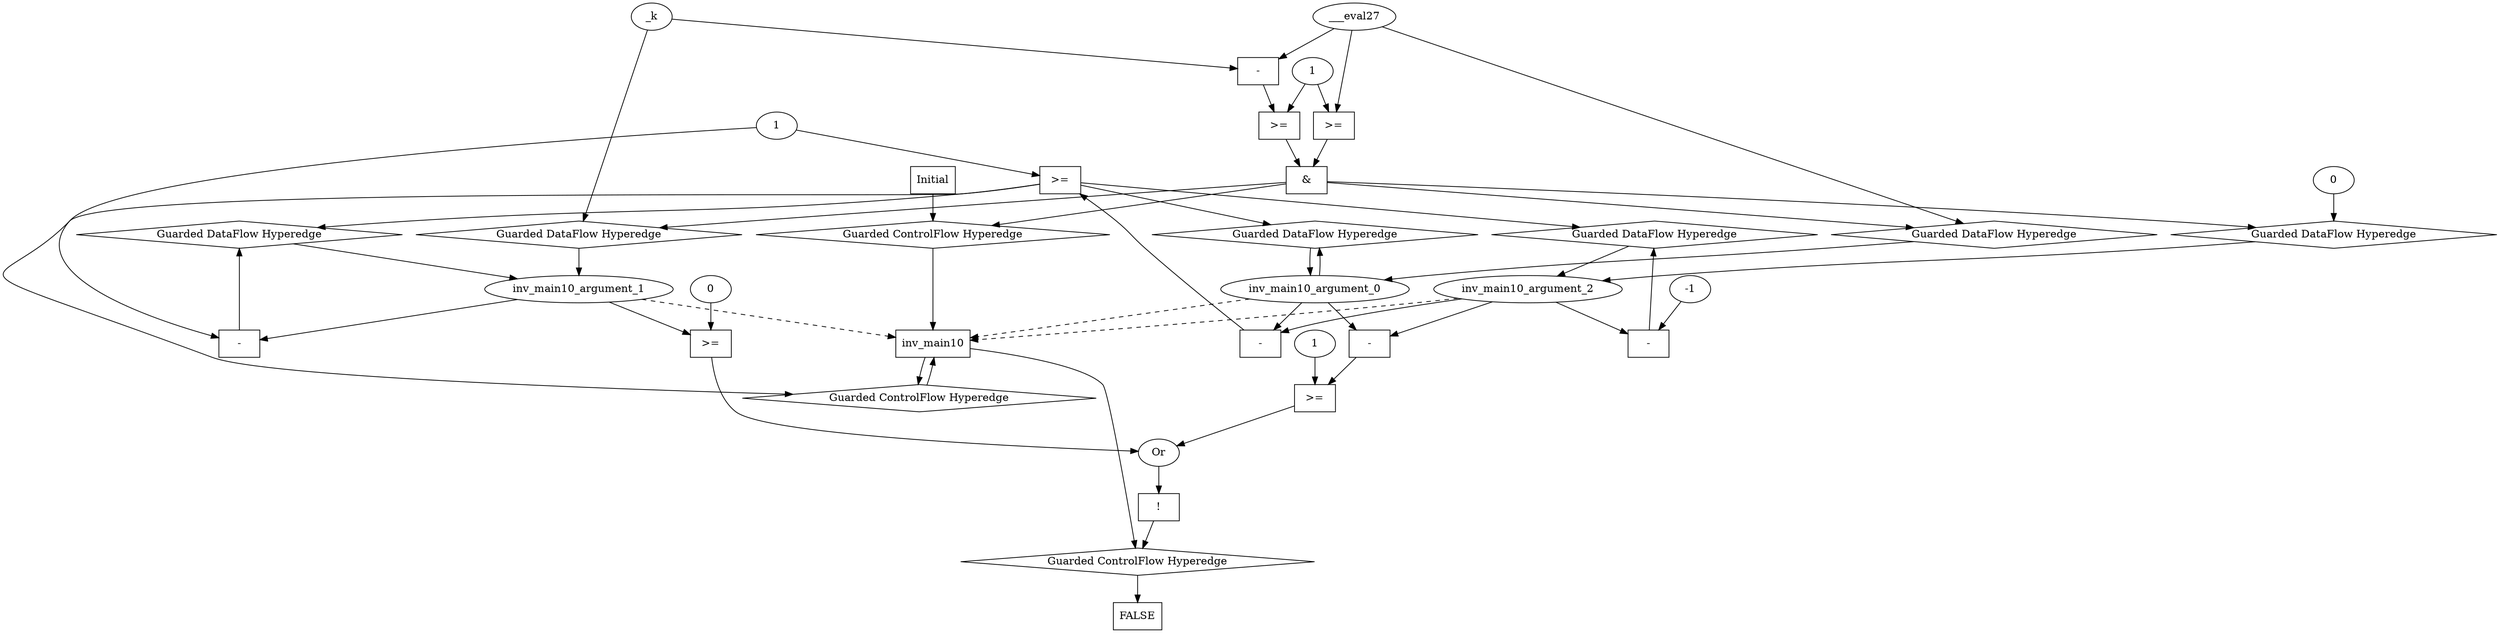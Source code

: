 digraph dag {
inv_main10 [label="inv_main10" shape="rect"];
FALSE [label="FALSE" shape="rect"];
Initial [label="Initial" shape="rect"];
ControlFowHyperEdge_0 [label="Guarded ControlFlow Hyperedge" shape="diamond"];
Initial -> ControlFowHyperEdge_0[label=""]
ControlFowHyperEdge_0 -> inv_main10[label=""]
ControlFowHyperEdge_1 [label="Guarded ControlFlow Hyperedge" shape="diamond"];
inv_main10 -> ControlFowHyperEdge_1[label=""]
ControlFowHyperEdge_1 -> inv_main10[label=""]
ControlFowHyperEdge_2 [label="Guarded ControlFlow Hyperedge" shape="diamond"];
inv_main10 -> ControlFowHyperEdge_2[label=""]
ControlFowHyperEdge_2 -> FALSE[label=""]
inv_main10_argument_0 [label="inv_main10_argument_0" shape="oval"];
inv_main10_argument_0 -> inv_main10[label="" style="dashed"]
inv_main10_argument_1 [label="inv_main10_argument_1" shape="oval"];
inv_main10_argument_1 -> inv_main10[label="" style="dashed"]
inv_main10_argument_2 [label="inv_main10_argument_2" shape="oval"];
inv_main10_argument_2 -> inv_main10[label="" style="dashed"]

xxxinv_main10___Initial_0xxx_and [label="&" shape="rect"];
xxxinv_main10___Initial_0xxxguard_0_node_0 [label=">=" shape="rect"];
xxxinv_main10___Initial_0xxxguard_0_node_1 [label="-" shape="rect"];
xxxinv_main10___Initial_0xxxguard_0_node_4 [label="1"];
xxxinv_main10___Initial_0xxxguard_0_node_1->xxxinv_main10___Initial_0xxxguard_0_node_0
xxxinv_main10___Initial_0xxxguard_0_node_4->xxxinv_main10___Initial_0xxxguard_0_node_0
xxxinv_main10___Initial_0xxxdataFlow1_node_0->xxxinv_main10___Initial_0xxxguard_0_node_1
xxxinv_main10___Initial_0xxxdataFlow_0_node_0->xxxinv_main10___Initial_0xxxguard_0_node_1

xxxinv_main10___Initial_0xxxguard_0_node_0->xxxinv_main10___Initial_0xxx_and [label=""];
xxxinv_main10___Initial_0xxxguard1_node_0 [label=">=" shape="rect"];
xxxinv_main10___Initial_0xxxdataFlow_0_node_0->xxxinv_main10___Initial_0xxxguard1_node_0
xxxinv_main10___Initial_0xxxguard_0_node_4->xxxinv_main10___Initial_0xxxguard1_node_0

xxxinv_main10___Initial_0xxxguard1_node_0->xxxinv_main10___Initial_0xxx_and [label=""];
xxxinv_main10___Initial_0xxx_and->ControlFowHyperEdge_0 [label=""];
xxxinv_main10___Initial_0xxxdataFlow_0_node_0 [label="___eval27"];

xxxinv_main10___Initial_0xxxdataFlow_0_node_0->DataFowHyperEdge_0_inv_main10_argument_0 [label=""];
xxxinv_main10___Initial_0xxxdataFlow1_node_0 [label="_k"];

xxxinv_main10___Initial_0xxxdataFlow1_node_0->DataFowHyperEdge_0_inv_main10_argument_1 [label=""];
xxxinv_main10___Initial_0xxxdataFlow2_node_0 [label="0"];

xxxinv_main10___Initial_0xxxdataFlow2_node_0->DataFowHyperEdge_0_inv_main10_argument_2 [label=""];
xxxinv_main10___inv_main10_1xxxguard_0_node_0 [label=">=" shape="rect"];
xxxinv_main10___inv_main10_1xxxguard_0_node_1 [label="-" shape="rect"];
xxxinv_main10___inv_main10_1xxxguard_0_node_1->xxxinv_main10___inv_main10_1xxxguard_0_node_0
xxxinv_main10___inv_main10_1xxxdataFlow_0_node_2->xxxinv_main10___inv_main10_1xxxguard_0_node_0
inv_main10_argument_0->xxxinv_main10___inv_main10_1xxxguard_0_node_1
inv_main10_argument_2->xxxinv_main10___inv_main10_1xxxguard_0_node_1

xxxinv_main10___inv_main10_1xxxguard_0_node_0->ControlFowHyperEdge_1 [label=""];
xxxinv_main10___inv_main10_1xxxdataFlow_0_node_0 [label="-" shape="rect"];
xxxinv_main10___inv_main10_1xxxdataFlow_0_node_2 [label="1"];
inv_main10_argument_1->xxxinv_main10___inv_main10_1xxxdataFlow_0_node_0
xxxinv_main10___inv_main10_1xxxdataFlow_0_node_2->xxxinv_main10___inv_main10_1xxxdataFlow_0_node_0

xxxinv_main10___inv_main10_1xxxdataFlow_0_node_0->DataFowHyperEdge_1_inv_main10_argument_1 [label=""];
xxxinv_main10___inv_main10_1xxxdataFlow1_node_0 [label="-" shape="rect"];
xxxinv_main10___inv_main10_1xxxdataFlow1_node_2 [label="-1"];
inv_main10_argument_2->xxxinv_main10___inv_main10_1xxxdataFlow1_node_0
xxxinv_main10___inv_main10_1xxxdataFlow1_node_2->xxxinv_main10___inv_main10_1xxxdataFlow1_node_0

xxxinv_main10___inv_main10_1xxxdataFlow1_node_0->DataFowHyperEdge_1_inv_main10_argument_2 [label=""];
xxxFALSE___inv_main10_2xxxguard_0_node_0 [label="!" shape="rect"];
xxxFALSE___inv_main10_2xxxguard_0_node_1 [label="Or"];
xxxFALSE___inv_main10_2xxxguard_0_node_2 [label=">=" shape="rect"];
xxxFALSE___inv_main10_2xxxguard_0_node_4 [label="0"];
xxxFALSE___inv_main10_2xxxguard_0_node_5 [label=">=" shape="rect"];
xxxFALSE___inv_main10_2xxxguard_0_node_6 [label="-" shape="rect"];
xxxFALSE___inv_main10_2xxxguard_0_node_9 [label="1"];
xxxFALSE___inv_main10_2xxxguard_0_node_1->xxxFALSE___inv_main10_2xxxguard_0_node_0
xxxFALSE___inv_main10_2xxxguard_0_node_2->xxxFALSE___inv_main10_2xxxguard_0_node_1
xxxFALSE___inv_main10_2xxxguard_0_node_5->xxxFALSE___inv_main10_2xxxguard_0_node_1
inv_main10_argument_1->xxxFALSE___inv_main10_2xxxguard_0_node_2
xxxFALSE___inv_main10_2xxxguard_0_node_4->xxxFALSE___inv_main10_2xxxguard_0_node_2
xxxFALSE___inv_main10_2xxxguard_0_node_6->xxxFALSE___inv_main10_2xxxguard_0_node_5
xxxFALSE___inv_main10_2xxxguard_0_node_9->xxxFALSE___inv_main10_2xxxguard_0_node_5
inv_main10_argument_0->xxxFALSE___inv_main10_2xxxguard_0_node_6
inv_main10_argument_2->xxxFALSE___inv_main10_2xxxguard_0_node_6

xxxFALSE___inv_main10_2xxxguard_0_node_0->ControlFowHyperEdge_2 [label=""];
DataFowHyperEdge_0_inv_main10_argument_0 [label="Guarded DataFlow Hyperedge" shape="diamond"];
DataFowHyperEdge_0_inv_main10_argument_0 -> inv_main10_argument_0[label=""]
xxxinv_main10___Initial_0xxx_and -> DataFowHyperEdge_0_inv_main10_argument_0[label=""]
DataFowHyperEdge_0_inv_main10_argument_1 [label="Guarded DataFlow Hyperedge" shape="diamond"];
DataFowHyperEdge_0_inv_main10_argument_1 -> inv_main10_argument_1[label=""]
xxxinv_main10___Initial_0xxx_and -> DataFowHyperEdge_0_inv_main10_argument_1[label=""]
DataFowHyperEdge_0_inv_main10_argument_2 [label="Guarded DataFlow Hyperedge" shape="diamond"];
DataFowHyperEdge_0_inv_main10_argument_2 -> inv_main10_argument_2[label=""]
xxxinv_main10___Initial_0xxx_and -> DataFowHyperEdge_0_inv_main10_argument_2[label=""]
DataFowHyperEdge_1_inv_main10_argument_0 [label="Guarded DataFlow Hyperedge" shape="diamond"];
DataFowHyperEdge_1_inv_main10_argument_0 -> inv_main10_argument_0[label=""]
xxxinv_main10___inv_main10_1xxxguard_0_node_0 -> DataFowHyperEdge_1_inv_main10_argument_0[label=""]
DataFowHyperEdge_1_inv_main10_argument_1 [label="Guarded DataFlow Hyperedge" shape="diamond"];
DataFowHyperEdge_1_inv_main10_argument_1 -> inv_main10_argument_1[label=""]
xxxinv_main10___inv_main10_1xxxguard_0_node_0 -> DataFowHyperEdge_1_inv_main10_argument_1[label=""]
DataFowHyperEdge_1_inv_main10_argument_2 [label="Guarded DataFlow Hyperedge" shape="diamond"];
DataFowHyperEdge_1_inv_main10_argument_2 -> inv_main10_argument_2[label=""]
xxxinv_main10___inv_main10_1xxxguard_0_node_0 -> DataFowHyperEdge_1_inv_main10_argument_2[label=""]
inv_main10_argument_0 -> DataFowHyperEdge_1_inv_main10_argument_0[label=""]
}
